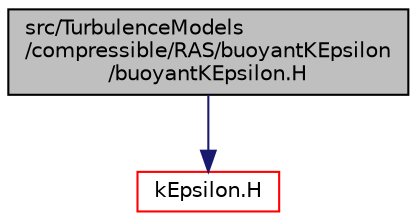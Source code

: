 digraph "src/TurbulenceModels/compressible/RAS/buoyantKEpsilon/buoyantKEpsilon.H"
{
  bgcolor="transparent";
  edge [fontname="Helvetica",fontsize="10",labelfontname="Helvetica",labelfontsize="10"];
  node [fontname="Helvetica",fontsize="10",shape=record];
  Node1 [label="src/TurbulenceModels\l/compressible/RAS/buoyantKEpsilon\l/buoyantKEpsilon.H",height=0.2,width=0.4,color="black", fillcolor="grey75", style="filled", fontcolor="black"];
  Node1 -> Node2 [color="midnightblue",fontsize="10",style="solid",fontname="Helvetica"];
  Node2 [label="kEpsilon.H",height=0.2,width=0.4,color="red",URL="$a10722.html"];
}
